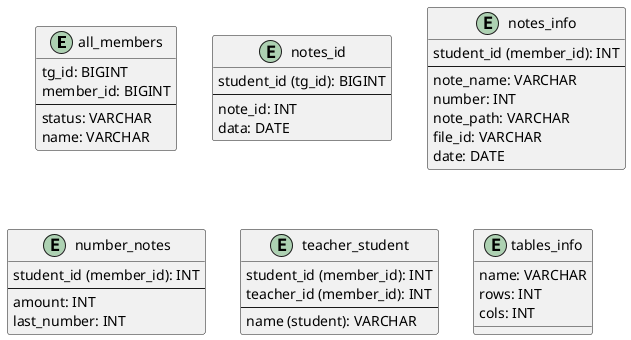 @startuml
entity all_members {
    tg_id: BIGINT
    member_id: BIGINT
    --
    status: VARCHAR
    name: VARCHAR
}

entity notes_id {
    student_id (tg_id): BIGINT
    --
    note_id: INT
    data: DATE
}

entity notes_info {
    student_id (member_id): INT
    --
    note_name: VARCHAR
    number: INT
    note_path: VARCHAR
    file_id: VARCHAR
    date: DATE
}

entity number_notes {
    student_id (member_id): INT
    --
    amount: INT
    last_number: INT
}

entity teacher_student {
    student_id (member_id): INT
    teacher_id (member_id): INT
    --
    name (student): VARCHAR 
}

entity tables_info {
    name: VARCHAR
    rows: INT
    cols: INT
}
@enduml